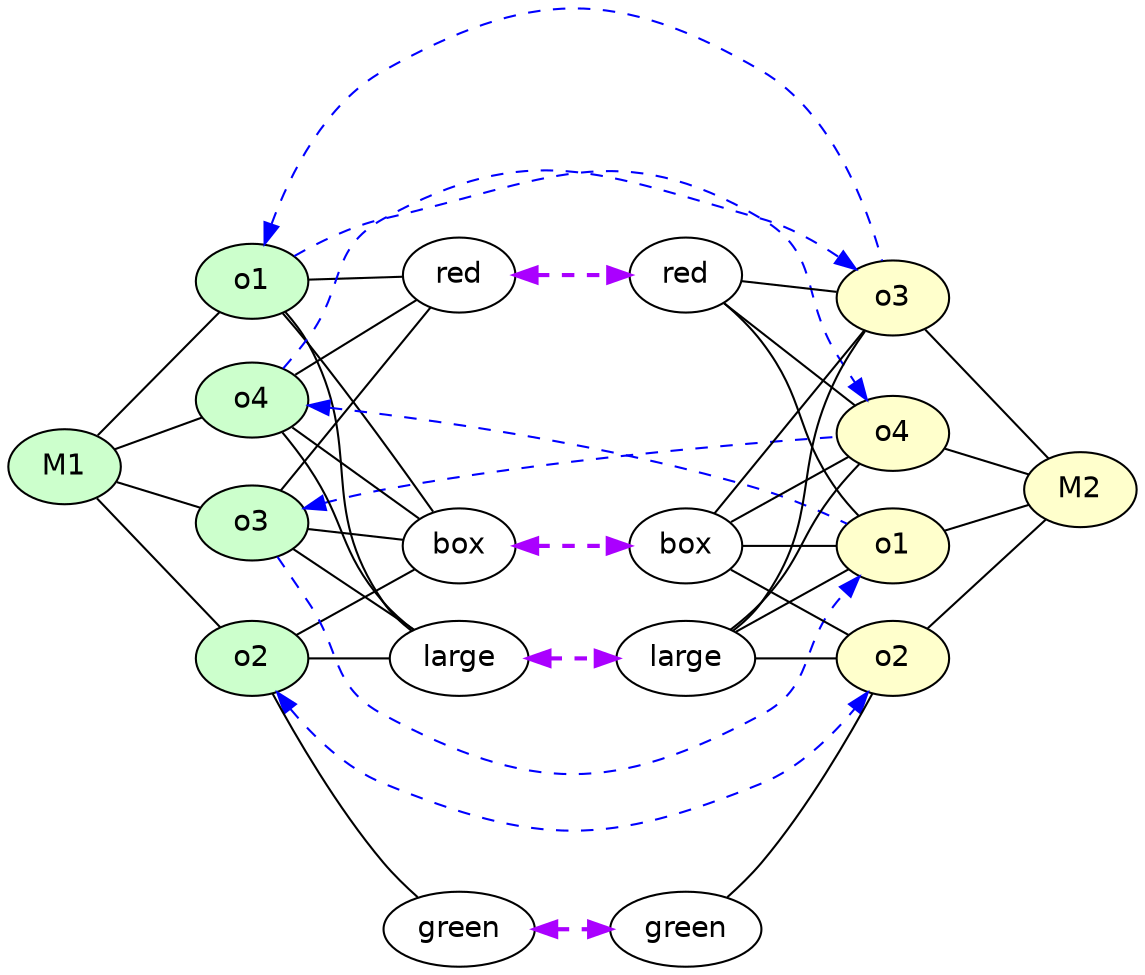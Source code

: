 strict digraph G {
	graph [bb="0,0,531.19,458.14",
		rankdir=LR
	];
	node [label="\N"];
	M1	 [fillcolor="#CCFFCC",
		fontname=Helvetica,
		height=0.5,
		pos="27,240",
		shape=oval,
		style=filled,
		width=0.75];
	o1_1	 [fillcolor="#CCFFCC",
		fontname=Helvetica,
		height=0.5,
		label=o1,
		pos="117,213",
		shape=oval,
		style=filled,
		width=0.75];
	M1 -> o1_1	 [constraint=true,
		dir=none,
		penwidth=1,
		pos="52.07,232.48 64.657,228.7 79.851,224.14 92.375,220.39"];
	o2_1	 [fillcolor="#CCFFCC",
		fontname=Helvetica,
		height=0.5,
		label=o2,
		pos="117,148",
		shape=oval,
		style=filled,
		width=0.75];
	M1 -> o2_1	 [constraint=true,
		dir=none,
		penwidth=1,
		pos="41.862,224.81 58.537,207.76 85.432,180.27 102.12,163.21"];
	o3_1	 [fillcolor="#CCFFCC",
		fontname=Helvetica,
		height=0.5,
		label=o3,
		pos="117,329",
		shape=oval,
		style=filled,
		width=0.75];
	M1 -> o3_1	 [constraint=true,
		dir=none,
		penwidth=1,
		pos="42.267,255.1 58.817,271.46 85.079,297.43 101.66,313.83"];
	o4_1	 [fillcolor="#CCFFCC",
		fontname=Helvetica,
		height=0.5,
		label=o4,
		pos="117,272",
		shape=oval,
		style=filled,
		width=0.75];
	M1 -> o4_1	 [constraint=true,
		dir=none,
		penwidth=1,
		pos="51.118,248.58 64.135,253.2 80.148,258.9 93.127,263.51"];
	M2	 [fillcolor="#FFFFCC",
		fontname=Helvetica,
		height=0.5,
		pos="504.19,229",
		shape=oval,
		style=filled,
		width=0.75];
	red_1	 [fontname=Helvetica,
		height=0.5,
		label=red,
		pos="213.8,332",
		shape=oval,
		width=0.75];
	o1_1 -> red_1	 [constraint=true,
		dir=none,
		pos="130.54,228.89 134.87,234.01 139.66,239.72 144,245 164.18,269.52 187.15,298.33 201.05,315.87"];
	box_1	 [fontname=Helvetica,
		height=0.5,
		label=box,
		pos="213.8,148",
		shape=oval,
		width=0.75];
	o1_1 -> box_1	 [constraint=true,
		dir=none,
		pos="136.12,200.16 153.09,188.76 177.75,172.2 194.71,160.82"];
	large_1	 [fontname=Helvetica,
		height=0.5,
		label=large,
		pos="213.8,202",
		shape=oval,
		width=0.86659];
	o1_1 -> large_1	 [constraint=true,
		dir=none,
		pos="143.71,209.97 155.91,208.58 170.42,206.93 183.07,205.49"];
	o3_2	 [fillcolor="#FFFFCC",
		fontname=Helvetica,
		height=0.5,
		label=o3,
		pos="414.19,202",
		shape=oval,
		style=filled,
		width=0.75];
	o1_1 -> o3_2	 [color=blue,
		constraint=true,
		dir=back,
		penwidth=1,
		pos="s,128.94,196.43 134.74,188.26 137.85,183.86 141.04,179.31 144,175 160.36,151.24 154.57,134.61 180,121 247.08,85.099 284.11,85.099 \
351.19,121 376.62,134.61 368.9,152.69 387.19,175 390.55,179.1 394.45,183.28 398.22,187.08",
		style=dashed];
	o4_2	 [fillcolor="#FFFFCC",
		fontname=Helvetica,
		height=0.5,
		label=o4,
		pos="414.19,256",
		shape=oval,
		style=filled,
		width=0.75];
	o1_1 -> o4_2	 [color=blue,
		constraint=true,
		penwidth=1,
		pos="e,387.32,254.08 141.97,220.16 153.47,223.25 167.35,226.67 180,229 249.09,241.7 330.8,249.5 377.16,253.27",
		style=dashed];
	red_2	 [fontname=Helvetica,
		height=0.5,
		label=red,
		pos="317.39,332",
		shape=oval,
		width=0.75];
	red_1 -> red_2	 [color="#AA00FF",
		constraint=true,
		dir=both,
		penwidth=2,
		pos="s,241.02,332 e,290.35,332 251.07,332 260.51,332 270.64,332 280.07,332",
		style=dashed];
	o1_2	 [fillcolor="#FFFFCC",
		fontname=Helvetica,
		height=0.5,
		label=o1,
		pos="414.19,321",
		shape=oval,
		style=filled,
		width=0.75];
	o1_2 -> M2	 [constraint=true,
		dir=none,
		penwidth=1,
		pos="429.05,305.81 445.73,288.76 472.62,261.27 489.3,244.21"];
	red_2 -> o1_2	 [constraint=true,
		dir=none,
		pos="344.1,328.97 357.64,327.43 374.04,325.56 387.57,324.03"];
	red_2 -> o3_2	 [constraint=true,
		dir=none,
		pos="334.71,317.73 340.39,312.52 346.45,306.35 351.19,300 372.34,271.64 366.42,257.64 387.19,229 390.3,224.71 394.11,220.46 397.86,216.65"];
	red_2 -> o4_2	 [constraint=true,
		dir=none,
		pos="335.15,318.06 352.61,304.35 379.12,283.53 396.55,269.85"];
	box_2	 [fontname=Helvetica,
		height=0.5,
		label=box,
		pos="317.39,148",
		shape=oval,
		width=0.75];
	box_1 -> box_2	 [color="#AA00FF",
		constraint=true,
		dir=both,
		penwidth=2,
		pos="s,241.02,148 e,290.35,148 251.07,148 260.51,148 270.64,148 280.07,148",
		style=dashed];
	box_2 -> o1_2	 [constraint=true,
		dir=none,
		pos="337.07,160.62 342.23,164.7 347.41,169.58 351.19,175 380.14,216.49 364.28,237.88 387.19,283 391.07,290.65 396.37,298.48 401.24,305.03"];
	o2_2	 [fillcolor="#FFFFCC",
		fontname=Helvetica,
		height=0.5,
		label=o2,
		pos="414.19,148",
		shape=oval,
		style=filled,
		width=0.75];
	box_2 -> o2_2	 [constraint=true,
		dir=none,
		pos="344.61,148 357.92,148 373.89,148 387.17,148"];
	box_2 -> o3_2	 [constraint=true,
		dir=none,
		pos="338.39,159.72 354.63,168.77 377,181.25 393.23,190.31"];
	box_2 -> o4_2	 [constraint=true,
		dir=none,
		pos="336.18,161.33 341.33,165.42 346.72,170.13 351.19,175 370.69,196.25 368.9,206.69 387.19,229 390.55,233.1 394.45,237.28 398.22,241.08"];
	large_2	 [fontname=Helvetica,
		height=0.5,
		label=large,
		pos="317.39,202",
		shape=oval,
		width=0.86659];
	large_1 -> large_2	 [color="#AA00FF",
		constraint=true,
		dir=both,
		penwidth=2,
		pos="s,245.16,202 e,286.13,202 255.21,202 261.98,202 268.99,202 275.76,202",
		style=dashed];
	large_2 -> o1_2	 [constraint=true,
		dir=none,
		pos="330.85,218.55 349.45,241.41 382.78,282.39 401.15,304.97"];
	large_2 -> o2_2	 [constraint=true,
		dir=none,
		pos="339.84,189.48 355.93,180.5 377.44,168.5 393.18,159.72"];
	large_2 -> o3_2	 [constraint=true,
		dir=none,
		pos="348.82,202 361.18,202 375.24,202 387.14,202"];
	large_2 -> o4_2	 [constraint=true,
		dir=none,
		pos="339.84,214.52 355.93,223.5 377.44,235.5 393.18,244.28"];
	o2_1 -> box_1	 [constraint=true,
		dir=none,
		pos="144.22,148 157.53,148 173.5,148 186.78,148"];
	o2_1 -> large_1	 [constraint=true,
		dir=none,
		pos="138,159.72 153.68,168.46 175.08,180.4 191.15,189.36"];
	green_1	 [fontname=Helvetica,
		height=0.5,
		label=green,
		pos="213.8,18",
		shape=oval,
		width=0.93881];
	o2_1 -> green_1	 [constraint=true,
		dir=none,
		pos="126.33,130.86 137.72,110.6 158.19,76.319 180,50 184.74,44.276 190.44,38.534 195.8,33.525"];
	o2_1 -> o2_2	 [color=blue,
		constraint=true,
		dir=both,
		penwidth=1,
		pos="s,128.53,131.41 e,402.66,131.41 134.94,123.5 146.21,110.26 162,95.2 180,88 250.64,59.743 280.55,59.743 351.19,88 369.19,95.2 384.98,\
110.26 396.25,123.5",
		style=dashed];
	green_2	 [fontname=Helvetica,
		height=0.5,
		label=green,
		pos="317.39,18",
		shape=oval,
		width=0.93881];
	green_1 -> green_2	 [color="#AA00FF",
		constraint=true,
		dir=both,
		penwidth=2,
		pos="s,247.72,18 e,283.39,18 257.91,18 262.98,18 268.14,18 273.2,18",
		style=dashed];
	o2_2 -> M2	 [constraint=true,
		dir=none,
		penwidth=1,
		pos="430.28,162.48 446.56,177.13 471.59,199.67 487.93,214.37"];
	green_2 -> o2_2	 [constraint=true,
		dir=none,
		pos="335.39,33.525 340.75,38.534 346.44,44.276 351.19,50 373,76.319 393.47,110.6 404.86,130.86"];
	o3_1 -> red_1	 [constraint=true,
		dir=none,
		pos="144.22,329.84 157.53,330.26 173.5,330.75 186.78,331.16"];
	o3_1 -> o1_2	 [color=blue,
		constraint=true,
		penwidth=1,
		pos="e,409.84,338.92 122.16,346.85 130.14,370.76 148.01,412.25 180,430 246.53,466.91 285.29,468.03 351.19,430 381.27,412.64 398.28,374.83 \
406.86,348.65",
		style=dashed];
	o3_1 -> box_1	 [constraint=true,
		dir=none,
		pos="132.75,314.16 136.88,309.62 141,304.39 144,299 171.9,248.85 148.09,222.7 180,175 183.67,169.51 188.82,164.6 193.98,160.53"];
	o3_1 -> large_1	 [constraint=true,
		dir=none,
		pos="131.34,313.71 135.53,309.08 140.04,303.91 144,299 165.87,271.86 189.09,238.57 202.48,218.88"];
	o3_1 -> o4_2	 [color=blue,
		constraint=true,
		dir=back,
		penwidth=1,
		pos="s,136.88,341.28 145.9,346.07 156.29,351.3 168.33,356.36 180,359 254.21,375.77 285.64,397.63 351.19,359 379.64,342.23 369.6,321.95 \
387.19,294 391.76,286.74 397.17,278.98 401.95,272.37",
		style=dashed];
	o3_2 -> M2	 [constraint=true,
		dir=none,
		penwidth=1,
		pos="439.26,209.52 451.84,213.3 467.04,217.86 479.56,221.61"];
	o4_1 -> red_1	 [constraint=true,
		dir=none,
		pos="137.06,284.43 153.67,294.73 177.16,309.29 193.77,319.58"];
	o4_1 -> o1_2	 [color=blue,
		constraint=true,
		dir=back,
		penwidth=1,
		pos="s,131.81,287.45 138.44,295.05 140.37,297.35 142.26,299.7 144,302 162.09,325.89 153.76,344.54 180,359 246.63,395.73 277.89,379.39 \
351.19,359 368.05,354.31 384.9,343.76 396.93,334.96",
		style=dashed];
	o4_1 -> box_1	 [constraint=true,
		dir=none,
		pos="131.1,256.53 135.45,251.44 140.12,245.63 144,240 162.74,212.81 158.69,200.23 180,175 184.26,169.95 189.59,165.18 194.74,161.1"];
	o4_1 -> large_1	 [constraint=true,
		dir=none,
		pos="135.66,258.5 152.47,246.35 177.1,228.54 194.19,216.18"];
	o4_1 -> o3_2	 [color=blue,
		constraint=true,
		penwidth=1,
		pos="e,392.48,212.73 143.8,269.06 187.79,263.79 277.78,251.17 351.19,229 361.89,225.77 373.23,221.27 383.29,216.87",
		style=dashed];
	o4_2 -> M2	 [constraint=true,
		dir=none,
		penwidth=1,
		pos="439.26,248.48 451.84,244.7 467.04,240.14 479.56,236.39"];
}

